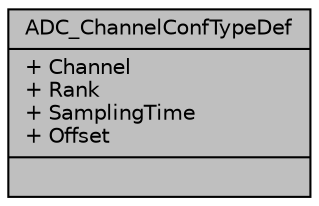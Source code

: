 digraph "ADC_ChannelConfTypeDef"
{
  edge [fontname="Helvetica",fontsize="10",labelfontname="Helvetica",labelfontsize="10"];
  node [fontname="Helvetica",fontsize="10",shape=record];
  Node1 [label="{ADC_ChannelConfTypeDef\n|+ Channel\l+ Rank\l+ SamplingTime\l+ Offset\l|}",height=0.2,width=0.4,color="black", fillcolor="grey75", style="filled", fontcolor="black"];
}
